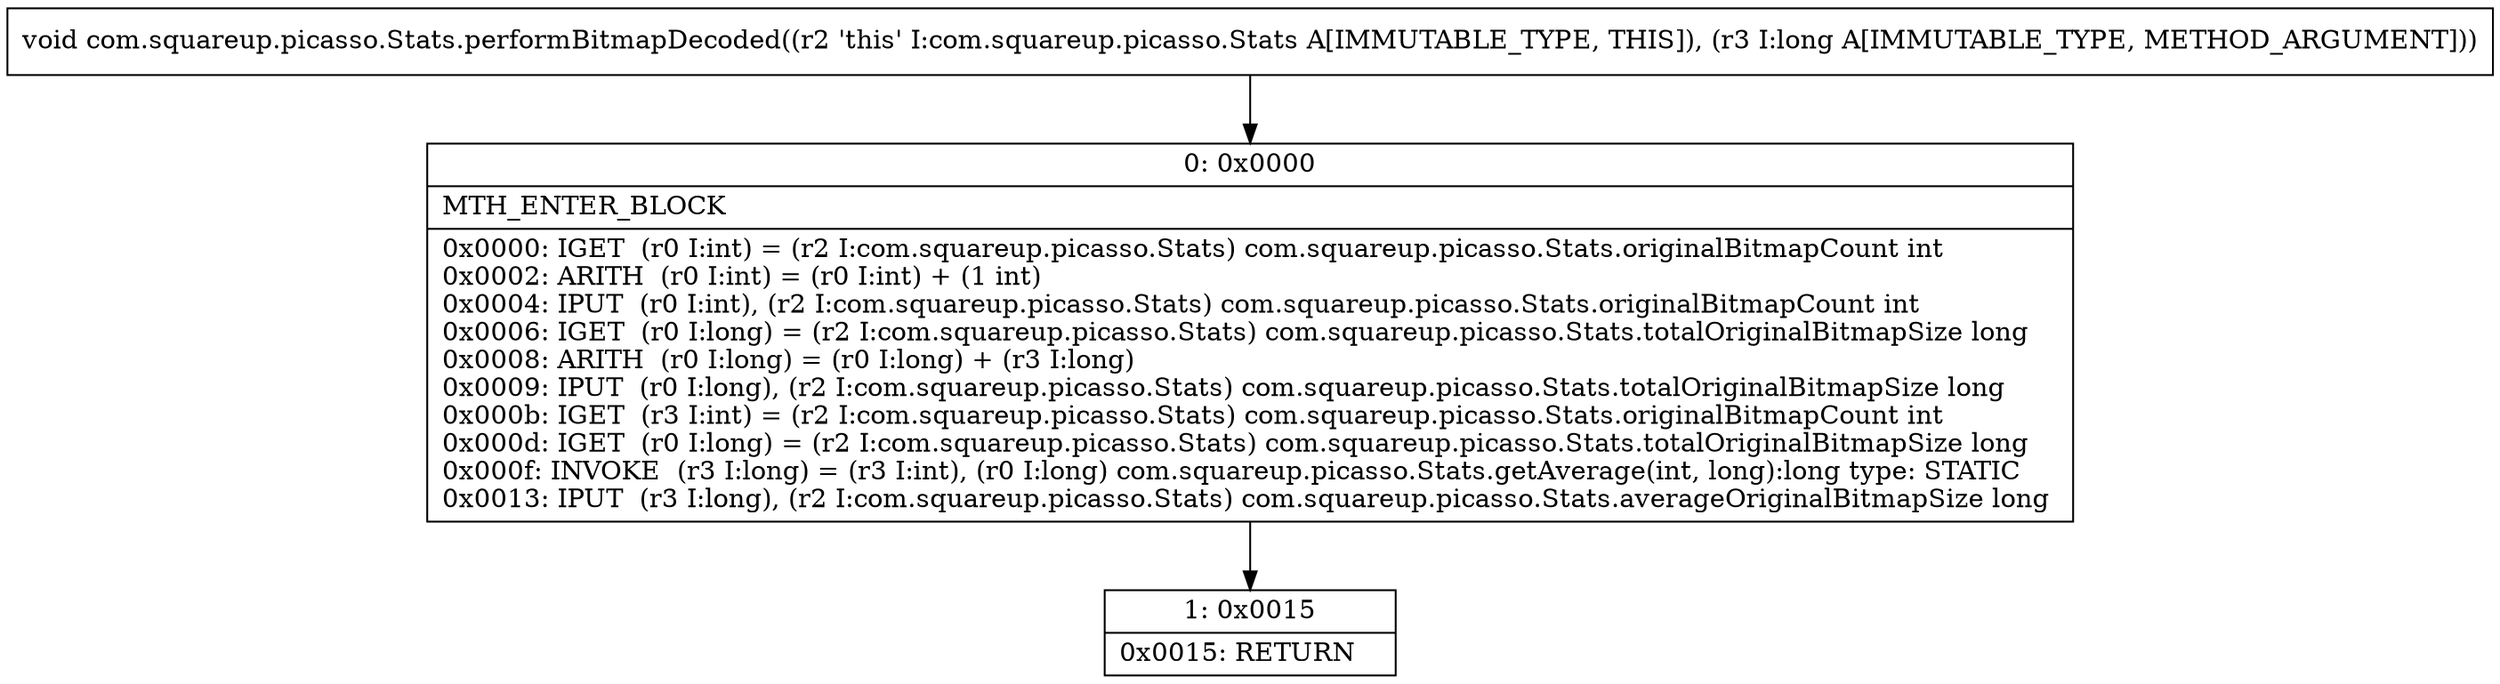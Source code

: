 digraph "CFG forcom.squareup.picasso.Stats.performBitmapDecoded(J)V" {
Node_0 [shape=record,label="{0\:\ 0x0000|MTH_ENTER_BLOCK\l|0x0000: IGET  (r0 I:int) = (r2 I:com.squareup.picasso.Stats) com.squareup.picasso.Stats.originalBitmapCount int \l0x0002: ARITH  (r0 I:int) = (r0 I:int) + (1 int) \l0x0004: IPUT  (r0 I:int), (r2 I:com.squareup.picasso.Stats) com.squareup.picasso.Stats.originalBitmapCount int \l0x0006: IGET  (r0 I:long) = (r2 I:com.squareup.picasso.Stats) com.squareup.picasso.Stats.totalOriginalBitmapSize long \l0x0008: ARITH  (r0 I:long) = (r0 I:long) + (r3 I:long) \l0x0009: IPUT  (r0 I:long), (r2 I:com.squareup.picasso.Stats) com.squareup.picasso.Stats.totalOriginalBitmapSize long \l0x000b: IGET  (r3 I:int) = (r2 I:com.squareup.picasso.Stats) com.squareup.picasso.Stats.originalBitmapCount int \l0x000d: IGET  (r0 I:long) = (r2 I:com.squareup.picasso.Stats) com.squareup.picasso.Stats.totalOriginalBitmapSize long \l0x000f: INVOKE  (r3 I:long) = (r3 I:int), (r0 I:long) com.squareup.picasso.Stats.getAverage(int, long):long type: STATIC \l0x0013: IPUT  (r3 I:long), (r2 I:com.squareup.picasso.Stats) com.squareup.picasso.Stats.averageOriginalBitmapSize long \l}"];
Node_1 [shape=record,label="{1\:\ 0x0015|0x0015: RETURN   \l}"];
MethodNode[shape=record,label="{void com.squareup.picasso.Stats.performBitmapDecoded((r2 'this' I:com.squareup.picasso.Stats A[IMMUTABLE_TYPE, THIS]), (r3 I:long A[IMMUTABLE_TYPE, METHOD_ARGUMENT])) }"];
MethodNode -> Node_0;
Node_0 -> Node_1;
}

